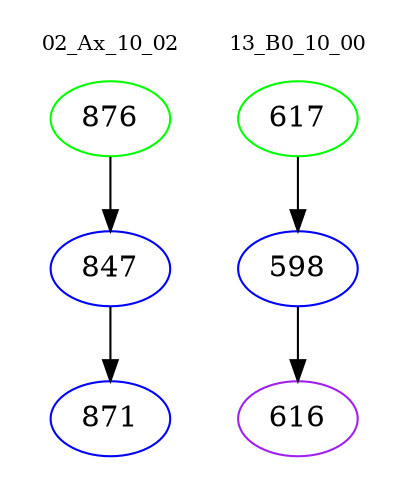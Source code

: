 digraph{
subgraph cluster_0 {
color = white
label = "02_Ax_10_02";
fontsize=10;
T0_876 [label="876", color="green"]
T0_876 -> T0_847 [color="black"]
T0_847 [label="847", color="blue"]
T0_847 -> T0_871 [color="black"]
T0_871 [label="871", color="blue"]
}
subgraph cluster_1 {
color = white
label = "13_B0_10_00";
fontsize=10;
T1_617 [label="617", color="green"]
T1_617 -> T1_598 [color="black"]
T1_598 [label="598", color="blue"]
T1_598 -> T1_616 [color="black"]
T1_616 [label="616", color="purple"]
}
}
